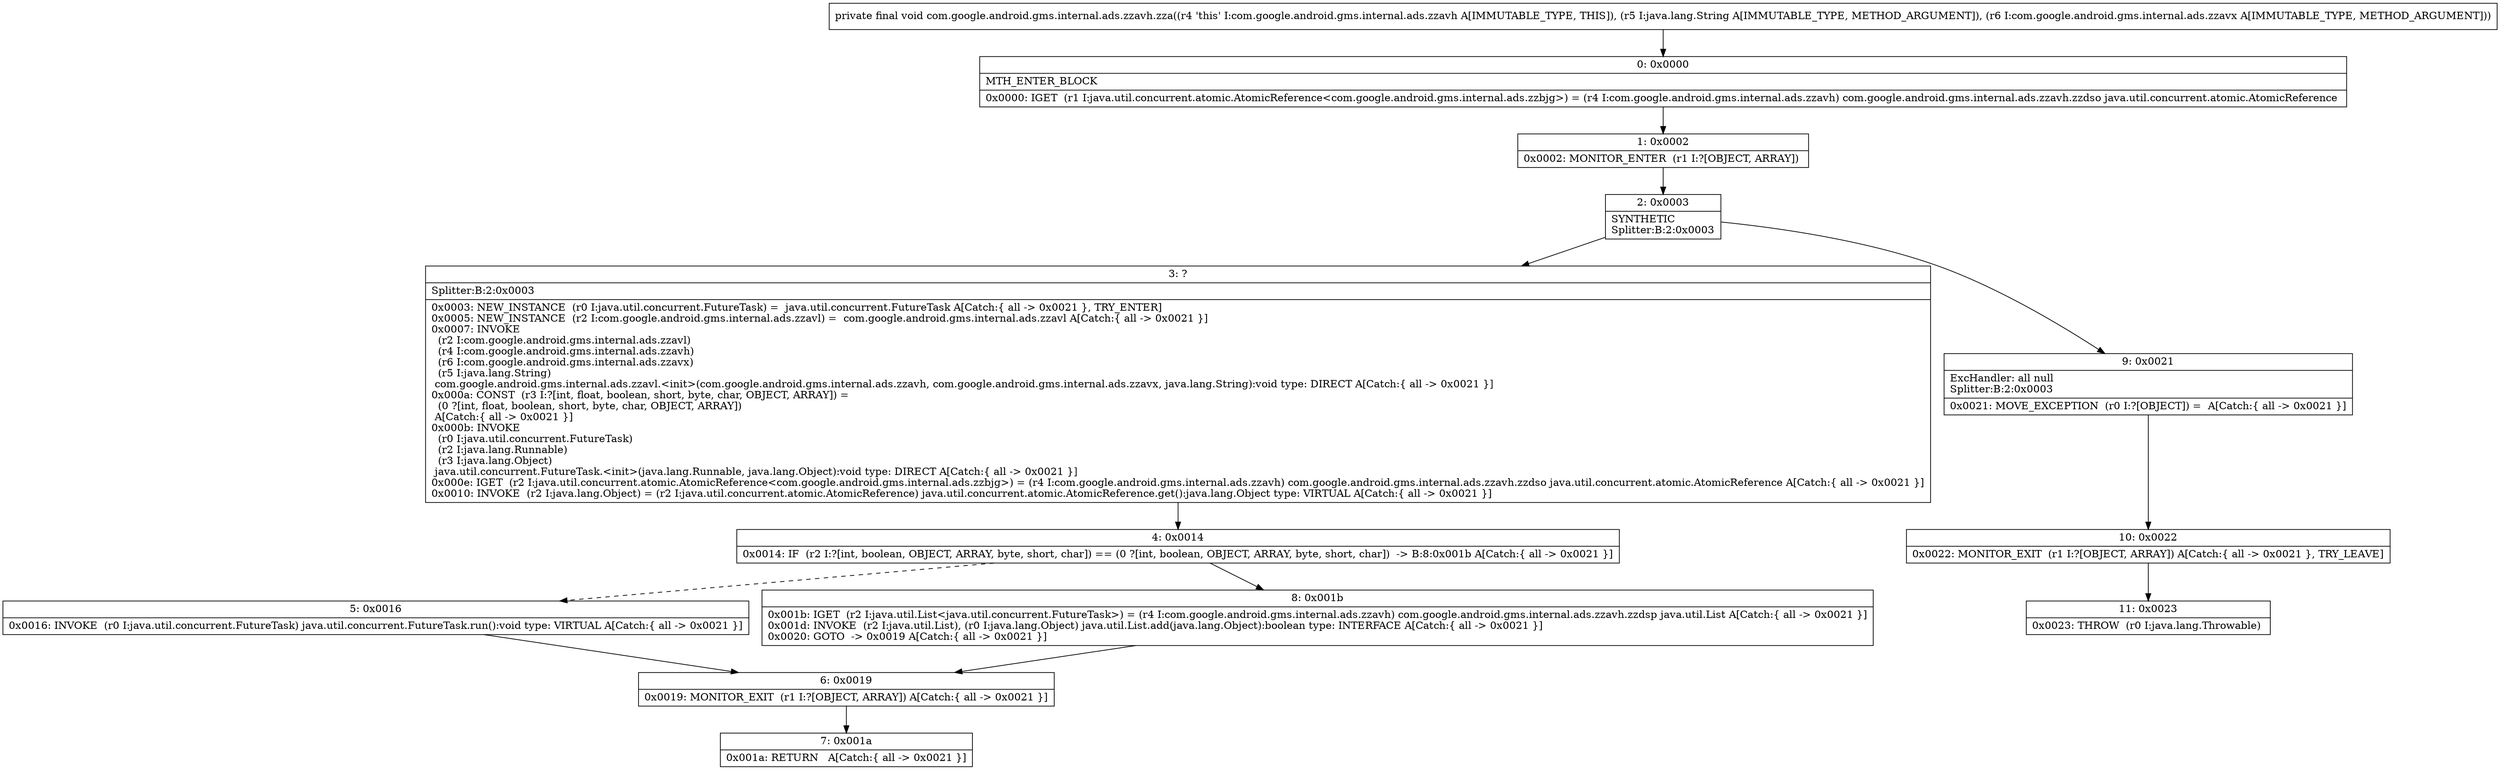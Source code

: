digraph "CFG forcom.google.android.gms.internal.ads.zzavh.zza(Ljava\/lang\/String;Lcom\/google\/android\/gms\/internal\/ads\/zzavx;)V" {
Node_0 [shape=record,label="{0\:\ 0x0000|MTH_ENTER_BLOCK\l|0x0000: IGET  (r1 I:java.util.concurrent.atomic.AtomicReference\<com.google.android.gms.internal.ads.zzbjg\>) = (r4 I:com.google.android.gms.internal.ads.zzavh) com.google.android.gms.internal.ads.zzavh.zzdso java.util.concurrent.atomic.AtomicReference \l}"];
Node_1 [shape=record,label="{1\:\ 0x0002|0x0002: MONITOR_ENTER  (r1 I:?[OBJECT, ARRAY]) \l}"];
Node_2 [shape=record,label="{2\:\ 0x0003|SYNTHETIC\lSplitter:B:2:0x0003\l}"];
Node_3 [shape=record,label="{3\:\ ?|Splitter:B:2:0x0003\l|0x0003: NEW_INSTANCE  (r0 I:java.util.concurrent.FutureTask) =  java.util.concurrent.FutureTask A[Catch:\{ all \-\> 0x0021 \}, TRY_ENTER]\l0x0005: NEW_INSTANCE  (r2 I:com.google.android.gms.internal.ads.zzavl) =  com.google.android.gms.internal.ads.zzavl A[Catch:\{ all \-\> 0x0021 \}]\l0x0007: INVOKE  \l  (r2 I:com.google.android.gms.internal.ads.zzavl)\l  (r4 I:com.google.android.gms.internal.ads.zzavh)\l  (r6 I:com.google.android.gms.internal.ads.zzavx)\l  (r5 I:java.lang.String)\l com.google.android.gms.internal.ads.zzavl.\<init\>(com.google.android.gms.internal.ads.zzavh, com.google.android.gms.internal.ads.zzavx, java.lang.String):void type: DIRECT A[Catch:\{ all \-\> 0x0021 \}]\l0x000a: CONST  (r3 I:?[int, float, boolean, short, byte, char, OBJECT, ARRAY]) = \l  (0 ?[int, float, boolean, short, byte, char, OBJECT, ARRAY])\l A[Catch:\{ all \-\> 0x0021 \}]\l0x000b: INVOKE  \l  (r0 I:java.util.concurrent.FutureTask)\l  (r2 I:java.lang.Runnable)\l  (r3 I:java.lang.Object)\l java.util.concurrent.FutureTask.\<init\>(java.lang.Runnable, java.lang.Object):void type: DIRECT A[Catch:\{ all \-\> 0x0021 \}]\l0x000e: IGET  (r2 I:java.util.concurrent.atomic.AtomicReference\<com.google.android.gms.internal.ads.zzbjg\>) = (r4 I:com.google.android.gms.internal.ads.zzavh) com.google.android.gms.internal.ads.zzavh.zzdso java.util.concurrent.atomic.AtomicReference A[Catch:\{ all \-\> 0x0021 \}]\l0x0010: INVOKE  (r2 I:java.lang.Object) = (r2 I:java.util.concurrent.atomic.AtomicReference) java.util.concurrent.atomic.AtomicReference.get():java.lang.Object type: VIRTUAL A[Catch:\{ all \-\> 0x0021 \}]\l}"];
Node_4 [shape=record,label="{4\:\ 0x0014|0x0014: IF  (r2 I:?[int, boolean, OBJECT, ARRAY, byte, short, char]) == (0 ?[int, boolean, OBJECT, ARRAY, byte, short, char])  \-\> B:8:0x001b A[Catch:\{ all \-\> 0x0021 \}]\l}"];
Node_5 [shape=record,label="{5\:\ 0x0016|0x0016: INVOKE  (r0 I:java.util.concurrent.FutureTask) java.util.concurrent.FutureTask.run():void type: VIRTUAL A[Catch:\{ all \-\> 0x0021 \}]\l}"];
Node_6 [shape=record,label="{6\:\ 0x0019|0x0019: MONITOR_EXIT  (r1 I:?[OBJECT, ARRAY]) A[Catch:\{ all \-\> 0x0021 \}]\l}"];
Node_7 [shape=record,label="{7\:\ 0x001a|0x001a: RETURN   A[Catch:\{ all \-\> 0x0021 \}]\l}"];
Node_8 [shape=record,label="{8\:\ 0x001b|0x001b: IGET  (r2 I:java.util.List\<java.util.concurrent.FutureTask\>) = (r4 I:com.google.android.gms.internal.ads.zzavh) com.google.android.gms.internal.ads.zzavh.zzdsp java.util.List A[Catch:\{ all \-\> 0x0021 \}]\l0x001d: INVOKE  (r2 I:java.util.List), (r0 I:java.lang.Object) java.util.List.add(java.lang.Object):boolean type: INTERFACE A[Catch:\{ all \-\> 0x0021 \}]\l0x0020: GOTO  \-\> 0x0019 A[Catch:\{ all \-\> 0x0021 \}]\l}"];
Node_9 [shape=record,label="{9\:\ 0x0021|ExcHandler: all null\lSplitter:B:2:0x0003\l|0x0021: MOVE_EXCEPTION  (r0 I:?[OBJECT]) =  A[Catch:\{ all \-\> 0x0021 \}]\l}"];
Node_10 [shape=record,label="{10\:\ 0x0022|0x0022: MONITOR_EXIT  (r1 I:?[OBJECT, ARRAY]) A[Catch:\{ all \-\> 0x0021 \}, TRY_LEAVE]\l}"];
Node_11 [shape=record,label="{11\:\ 0x0023|0x0023: THROW  (r0 I:java.lang.Throwable) \l}"];
MethodNode[shape=record,label="{private final void com.google.android.gms.internal.ads.zzavh.zza((r4 'this' I:com.google.android.gms.internal.ads.zzavh A[IMMUTABLE_TYPE, THIS]), (r5 I:java.lang.String A[IMMUTABLE_TYPE, METHOD_ARGUMENT]), (r6 I:com.google.android.gms.internal.ads.zzavx A[IMMUTABLE_TYPE, METHOD_ARGUMENT])) }"];
MethodNode -> Node_0;
Node_0 -> Node_1;
Node_1 -> Node_2;
Node_2 -> Node_3;
Node_2 -> Node_9;
Node_3 -> Node_4;
Node_4 -> Node_5[style=dashed];
Node_4 -> Node_8;
Node_5 -> Node_6;
Node_6 -> Node_7;
Node_8 -> Node_6;
Node_9 -> Node_10;
Node_10 -> Node_11;
}

